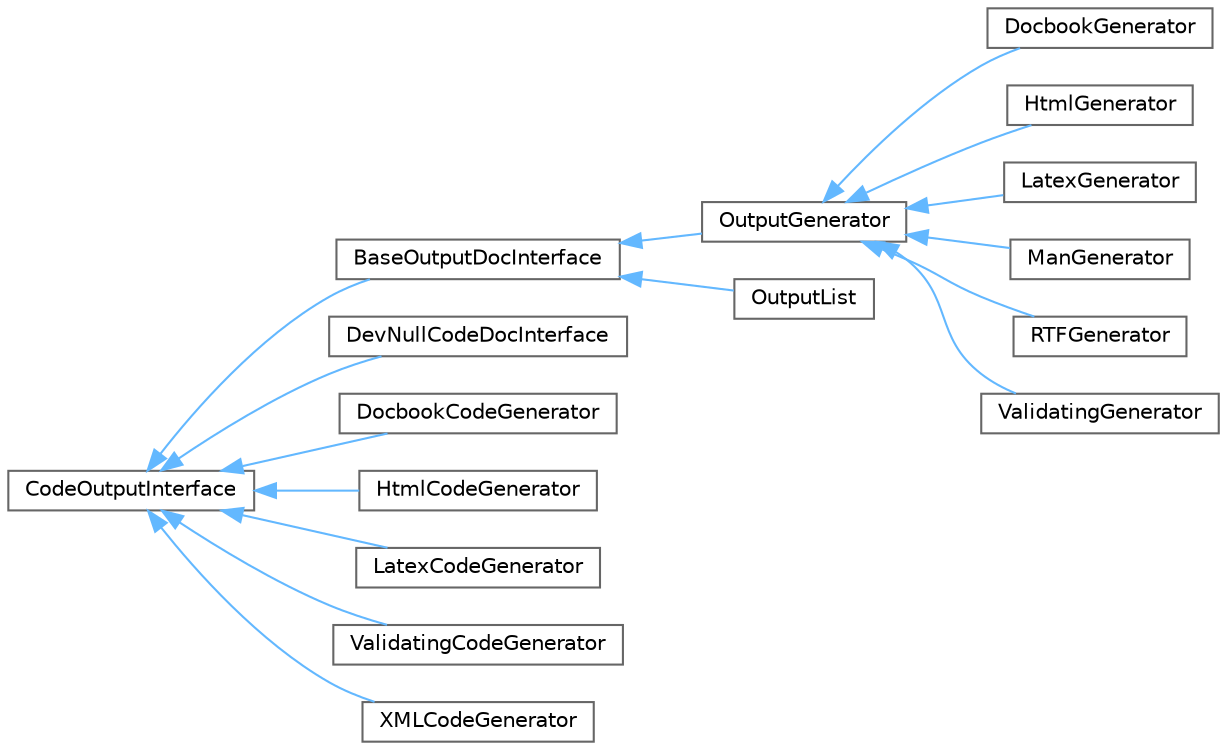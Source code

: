 digraph "Graphical Class Hierarchy"
{
 // INTERACTIVE_SVG=YES
 // LATEX_PDF_SIZE
  bgcolor="transparent";
  edge [fontname=Helvetica,fontsize=10,labelfontname=Helvetica,labelfontsize=10];
  node [fontname=Helvetica,fontsize=10,shape=box,height=0.2,width=0.4];
  rankdir="LR";
  Node0 [label="CodeOutputInterface",height=0.2,width=0.4,color="grey40", fillcolor="white", style="filled",URL="$d5/d9c/class_code_output_interface.html",tooltip="Output interface for code parser."];
  Node0 -> Node1 [dir="back",color="steelblue1",style="solid"];
  Node1 [label="BaseOutputDocInterface",height=0.2,width=0.4,color="grey40", fillcolor="white", style="filled",URL="$df/d27/class_base_output_doc_interface.html",tooltip="Base Interface used for generating output outside of the comment blocks."];
  Node1 -> Node2 [dir="back",color="steelblue1",style="solid"];
  Node2 [label="OutputGenerator",height=0.2,width=0.4,color="grey40", fillcolor="white", style="filled",URL="$d3/d8e/class_output_generator.html",tooltip="Abstract output generator."];
  Node2 -> Node3 [dir="back",color="steelblue1",style="solid"];
  Node3 [label="DocbookGenerator",height=0.2,width=0.4,color="grey40", fillcolor="white", style="filled",URL="$d1/d72/class_docbook_generator.html",tooltip=" "];
  Node2 -> Node4 [dir="back",color="steelblue1",style="solid"];
  Node4 [label="HtmlGenerator",height=0.2,width=0.4,color="grey40", fillcolor="white", style="filled",URL="$d7/d41/class_html_generator.html",tooltip="Generator for HTML output."];
  Node2 -> Node5 [dir="back",color="steelblue1",style="solid"];
  Node5 [label="LatexGenerator",height=0.2,width=0.4,color="grey40", fillcolor="white", style="filled",URL="$d3/d77/class_latex_generator.html",tooltip="Generator for LaTeX output."];
  Node2 -> Node6 [dir="back",color="steelblue1",style="solid"];
  Node6 [label="ManGenerator",height=0.2,width=0.4,color="grey40", fillcolor="white", style="filled",URL="$de/da5/class_man_generator.html",tooltip="Generator for Man page output."];
  Node2 -> Node7 [dir="back",color="steelblue1",style="solid"];
  Node7 [label="RTFGenerator",height=0.2,width=0.4,color="grey40", fillcolor="white", style="filled",URL="$d0/da4/class_r_t_f_generator.html",tooltip="Generator for RTF output."];
  Node2 -> Node8 [dir="back",color="steelblue1",style="solid"];
  Node8 [label="ValidatingGenerator",height=0.2,width=0.4,color="grey40", fillcolor="white", style="filled",URL="$d7/dcf/class_validating_generator.html",tooltip="Generator so the tests will be executed."];
  Node1 -> Node9 [dir="back",color="steelblue1",style="solid"];
  Node9 [label="OutputList",height=0.2,width=0.4,color="grey40", fillcolor="white", style="filled",URL="$df/dc8/class_output_list.html",tooltip="Class representing a list of output generators that are written to in parallel."];
  Node0 -> Node10 [dir="back",color="steelblue1",style="solid"];
  Node10 [label="DevNullCodeDocInterface",height=0.2,width=0.4,color="grey40", fillcolor="white", style="filled",URL="$dd/d8a/class_dev_null_code_doc_interface.html",tooltip="Class implementing CodeOutputInterface by throwing away everything."];
  Node0 -> Node11 [dir="back",color="steelblue1",style="solid"];
  Node11 [label="DocbookCodeGenerator",height=0.2,width=0.4,color="grey40", fillcolor="white", style="filled",URL="$d7/d80/class_docbook_code_generator.html",tooltip=" "];
  Node0 -> Node12 [dir="back",color="steelblue1",style="solid"];
  Node12 [label="HtmlCodeGenerator",height=0.2,width=0.4,color="grey40", fillcolor="white", style="filled",URL="$da/db6/class_html_code_generator.html",tooltip=" "];
  Node0 -> Node13 [dir="back",color="steelblue1",style="solid"];
  Node13 [label="LatexCodeGenerator",height=0.2,width=0.4,color="grey40", fillcolor="white", style="filled",URL="$d0/d37/class_latex_code_generator.html",tooltip=" "];
  Node0 -> Node14 [dir="back",color="steelblue1",style="solid"];
  Node14 [label="ValidatingCodeGenerator",height=0.2,width=0.4,color="grey40", fillcolor="white", style="filled",URL="$db/d39/class_validating_code_generator.html",tooltip=" "];
  Node0 -> Node15 [dir="back",color="steelblue1",style="solid"];
  Node15 [label="XMLCodeGenerator",height=0.2,width=0.4,color="grey40", fillcolor="white", style="filled",URL="$dd/d66/class_x_m_l_code_generator.html",tooltip=" "];
}
